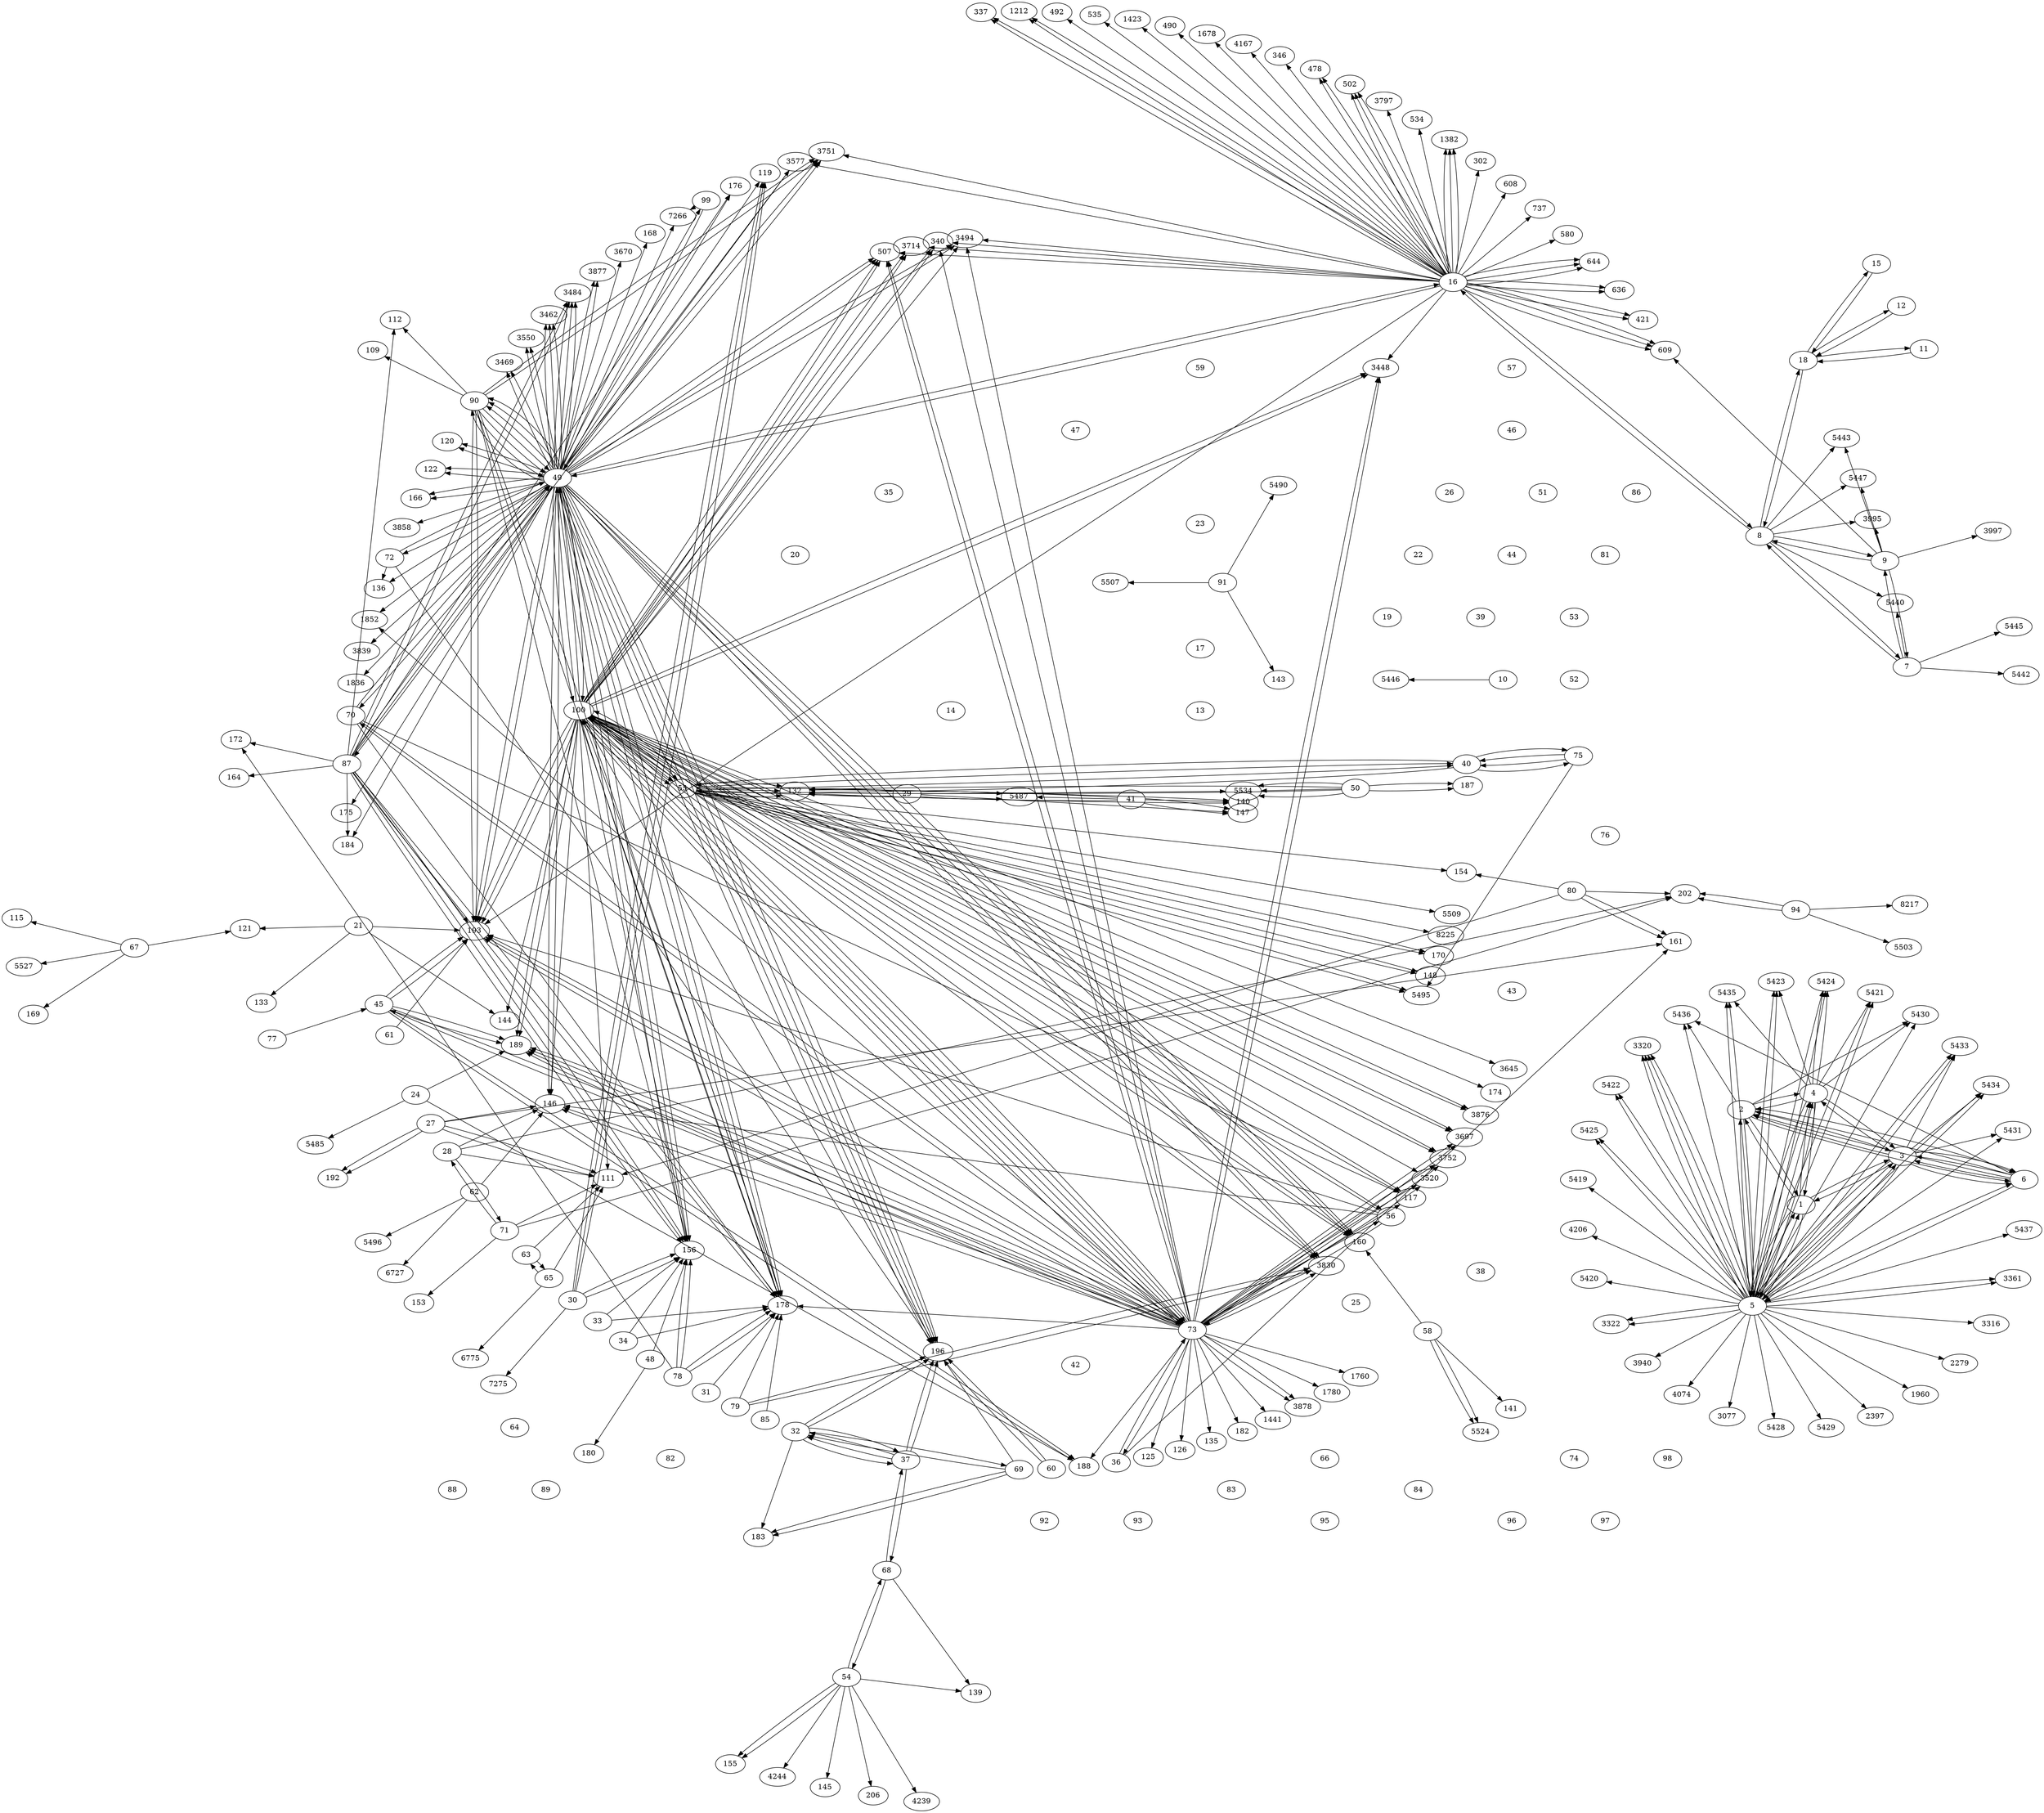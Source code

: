 digraph {
layout=twopi
ranksep=3;
ratio=auto;
1->3
1->4
1->2
1->5
1->5
2->1
2->3
2->4
2->6
2->5430
2->5
2->5436
2->6
3->1
3->4
3->2
3->5431
3->5
3->5434
3->5433
3->6
3->5
3->6
4->5421
4->1
4->3
4->5424
4->2
4->5430
4->5423
4->5
4->5435
4->5424
4->5
5->3320
5->5421
5->1
5->5422
5->3
5->5424
5->4
5->5431
5->5423
5->5435
5->5434
5->5433
5->5425
5->3320
5->5419
5->4206
5->5420
5->3322
5->5421
5->3940
5->1
5->5422
5->3
5->4074
5->3077
5->5424
5->5428
5->4
5->2
5->5430
5->5429
5->2397
5->1960
5->2279
5->5423
5->5435
5->3316
5->3361
5->5434
5->5433
5->5425
5->5436
5->5437
5->6
5->3320
5->3322
5->3361
5->3320
6->3
6->2
6->3
6->2
6->5
6->5436
7->8
7->5440
7->5442
7->5445
7->9
8->3995
8->5440
8->5447
8->5443
8->16
8->9
8->7
8->18
9->609
9->8
9->3995
9->3997
9->5447
9->5443
9->7
10->5446
11->18
12->18
13
14
15->18
16->421
16->636
16->644
16->580
16->737
16->636
16->608
16->3448
16->302
16->1382
16->609
16->3751
16->3494
16->340
16->534
16->421
16->3714
16->3797
16->502
16->507
16->478
16->346
16->644
16->3577
16->4167
16->49
16->193
16->1678
16->8
16->644
16->490
16->1423
16->535
16->492
16->478
16->1212
16->1382
16->609
16->502
16->337
16->1212
16->1382
16->609
16->502
16->337
17
18->11
18->12
18->8
18->15
19
20
21->193
21->121
21->133
21->144
22
23
24->5485
24->188
24->189
25
26
27->146
27->192
27->111
27->161
27->111
27->192
28->146
28->71
28->111
28->202
29->5487
29->5534
29->132
29->147
29->5487
29->132
30->119
30->156
30->7275
30->119
30->156
30->119
31->178
32->37
32->183
32->196
32->37
32->69
32->196
33->156
33->178
34->156
34->178
35
36->73
36->161
37->32
37->196
37->32
37->68
37->196
38
39
40->55
40->75
40->55
40->75
41->132
41->147
41->5487
41->140
41->132
41->147
42
43
44
45->73
45->188
45->189
45->193
45->188
45->189
45->193
46
47
48->156
48->180
49->176
49->196
49->196
49->99
49->7266
49->168
49->178
49->3670
49->3877
49->3484
49->3462
49->3751
49->3494
49->3550
49->507
49->3830
49->3469
49->90
49->100
49->120
49->122
49->146
49->156
49->160
49->166
49->178
49->193
49->196
49->3577
49->3484
49->3858
49->16
49->72
49->90
49->136
49->156
49->196
49->90
49->160
49->507
49->3751
49->3494
49->3550
49->3830
49->3469
49->3462
49->1852
49->3877
49->3484
49->3462
49->3839
49->1836
49->70
49->87
49->90
49->100
49->119
49->120
49->122
49->146
49->156
49->160
49->166
49->175
49->178
49->184
49->193
49->196
50->5534
50->187
50->132
50->5534
50->132
50->5534
50->187
51
52
53
54->155
54->68
54->4244
54->139
54->145
54->206
54->155
54->4239
55->40
55->5495
55->100
55->132
55->140
55->148
55->170
55->8225
55->40
55->5495
55->5509
55->100
55->132
55->140
55->148
55->154
55->170
55->132
56->73
56->100
56->146
56->193
57
58->5524
58->5524
58->141
58->160
59
60->196
60->196
61->193
62->5496
62->6727
62->146
63->65
63->111
64
65->63
65->111
65->6775
66
67->115
67->121
67->5527
67->169
68->54
68->139
68->37
69->183
69->196
69->32
69->183
70->49
70->73
70->117
70->178
71->28
71->111
71->153
71->202
72->196
72->49
72->136
73->3520
73->3752
73->3448
73->507
73->3830
73->45
73->56
73->100
73->117
73->125
73->126
73->135
73->146
73->182
73->188
73->189
73->193
73->340
73->3697
73->189
73->193
73->507
73->36
73->100
73->146
73->189
73->1441
73->3878
73->3448
73->3494
73->3830
73->3520
73->3752
73->1852
73->3697
73->1780
73->3878
73->1760
73->70
73->100
73->178
73->189
73->193
74
75->40
75->5495
75->40
76
77->45
78->156
78->172
78->156
78->178
78->178
79->3830
79->3830
79->178
80->111
80->154
80->161
80->202
80->161
81
82
83
84
85->178
86
87->156
87->176
87->164
87->172
87->3484
87->156
87->178
87->3577
87->112
87->3484
87->49
87->156
87->178
87->184
87->193
88
89
90->3751
90->49
90->156
90->178
90->193
90->49
90->109
90->112
90->3751
90->49
90->178
90->193
91->5490
91->5507
91->143
92
93
94->202
94->5503
94->202
94->8217
95
96
97
98
99->49
99->7266
100->196
100->55
100->55
100->3876
100->3752
100->3448
100->3520
100->340
100->3714
100->3697
100->507
100->3830
100->49
100->56
100->73
100->111
100->117
100->146
100->156
100->160
100->174
100->178
100->189
100->193
100->3645
100->193
100->340
100->507
100->55
100->73
100->117
100->144
100->3448
100->3494
100->3714
100->3697
100->3830
100->3876
100->3752
100->49
100->73
100->160
100->178
100->189
100->193
}